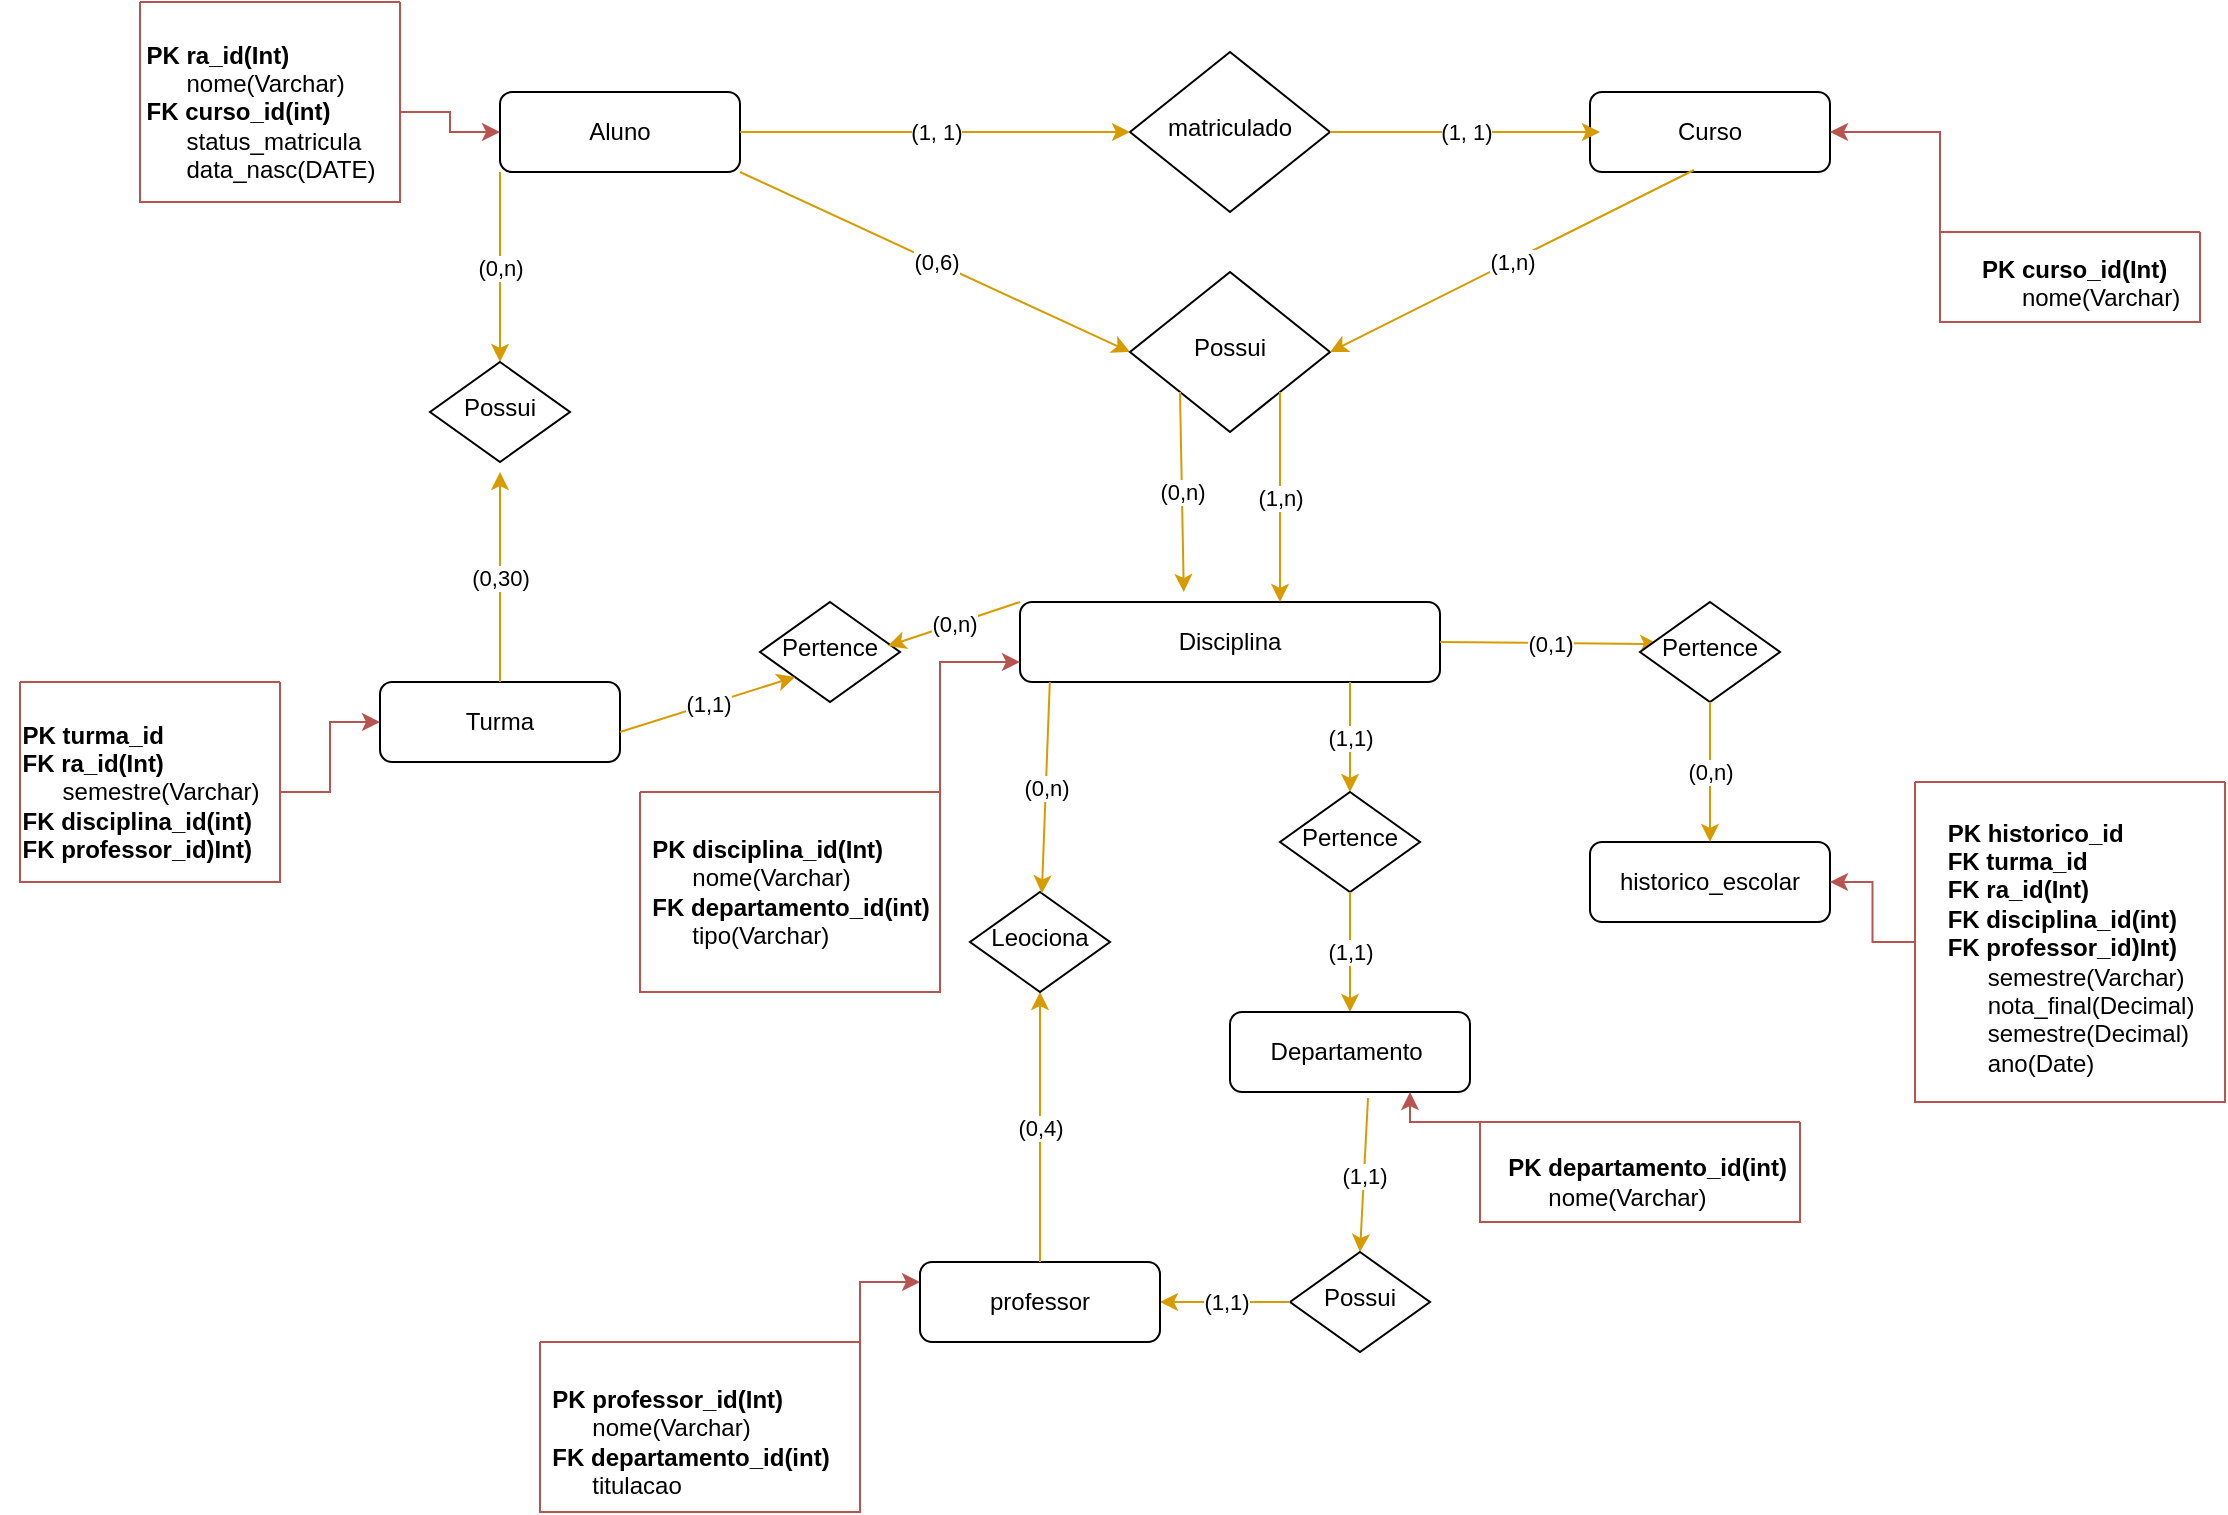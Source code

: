 <mxfile version="24.4.4" type="github">
  <diagram id="C5RBs43oDa-KdzZeNtuy" name="Page-1">
    <mxGraphModel dx="1995" dy="481" grid="1" gridSize="10" guides="1" tooltips="1" connect="1" arrows="1" fold="1" page="1" pageScale="1" pageWidth="1169" pageHeight="827" math="0" shadow="0">
      <root>
        <mxCell id="WIyWlLk6GJQsqaUBKTNV-0" />
        <mxCell id="WIyWlLk6GJQsqaUBKTNV-1" parent="WIyWlLk6GJQsqaUBKTNV-0" />
        <mxCell id="WIyWlLk6GJQsqaUBKTNV-3" value="Aluno" style="rounded=1;whiteSpace=wrap;html=1;fontSize=12;glass=0;strokeWidth=1;shadow=0;" parent="WIyWlLk6GJQsqaUBKTNV-1" vertex="1">
          <mxGeometry x="140" y="75" width="120" height="40" as="geometry" />
        </mxCell>
        <mxCell id="WIyWlLk6GJQsqaUBKTNV-6" value="matriculado" style="rhombus;whiteSpace=wrap;html=1;shadow=0;fontFamily=Helvetica;fontSize=12;align=center;strokeWidth=1;spacing=6;spacingTop=-4;" parent="WIyWlLk6GJQsqaUBKTNV-1" vertex="1">
          <mxGeometry x="455" y="55" width="100" height="80" as="geometry" />
        </mxCell>
        <mxCell id="WIyWlLk6GJQsqaUBKTNV-7" value="Curso" style="rounded=1;whiteSpace=wrap;html=1;fontSize=12;glass=0;strokeWidth=1;shadow=0;" parent="WIyWlLk6GJQsqaUBKTNV-1" vertex="1">
          <mxGeometry x="685" y="75" width="120" height="40" as="geometry" />
        </mxCell>
        <mxCell id="GtkZLF3a1ReEiGem8rHB-0" value="" style="endArrow=classic;html=1;rounded=0;exitX=1;exitY=0.5;exitDx=0;exitDy=0;fontStyle=1;fillColor=#ffe6cc;strokeColor=#d79b00;" edge="1" parent="WIyWlLk6GJQsqaUBKTNV-1" source="WIyWlLk6GJQsqaUBKTNV-6">
          <mxGeometry relative="1" as="geometry">
            <mxPoint x="405" y="180" as="sourcePoint" />
            <mxPoint x="690" y="95" as="targetPoint" />
          </mxGeometry>
        </mxCell>
        <mxCell id="GtkZLF3a1ReEiGem8rHB-1" value="(1, 1)" style="edgeLabel;resizable=0;html=1;;align=center;verticalAlign=middle;" connectable="0" vertex="1" parent="GtkZLF3a1ReEiGem8rHB-0">
          <mxGeometry relative="1" as="geometry" />
        </mxCell>
        <mxCell id="GtkZLF3a1ReEiGem8rHB-4" value="" style="endArrow=classic;html=1;rounded=0;exitX=1;exitY=0.5;exitDx=0;exitDy=0;fontStyle=1;entryX=0;entryY=0.5;entryDx=0;entryDy=0;fillColor=#ffe6cc;strokeColor=#d79b00;" edge="1" parent="WIyWlLk6GJQsqaUBKTNV-1" source="WIyWlLk6GJQsqaUBKTNV-3" target="WIyWlLk6GJQsqaUBKTNV-6">
          <mxGeometry relative="1" as="geometry">
            <mxPoint x="324.5" y="105" as="sourcePoint" />
            <mxPoint x="324.5" y="175" as="targetPoint" />
          </mxGeometry>
        </mxCell>
        <mxCell id="GtkZLF3a1ReEiGem8rHB-5" value="(1, 1)" style="edgeLabel;resizable=0;html=1;;align=center;verticalAlign=middle;" connectable="0" vertex="1" parent="GtkZLF3a1ReEiGem8rHB-4">
          <mxGeometry relative="1" as="geometry" />
        </mxCell>
        <mxCell id="GtkZLF3a1ReEiGem8rHB-6" value="Disciplina" style="rounded=1;whiteSpace=wrap;html=1;fontSize=12;glass=0;strokeWidth=1;shadow=0;" vertex="1" parent="WIyWlLk6GJQsqaUBKTNV-1">
          <mxGeometry x="400" y="330" width="210" height="40" as="geometry" />
        </mxCell>
        <mxCell id="GtkZLF3a1ReEiGem8rHB-7" value="" style="endArrow=classic;html=1;rounded=0;exitX=1;exitY=1;exitDx=0;exitDy=0;entryX=0;entryY=0.5;entryDx=0;entryDy=0;fillColor=#ffe6cc;strokeColor=#d79b00;" edge="1" parent="WIyWlLk6GJQsqaUBKTNV-1" source="WIyWlLk6GJQsqaUBKTNV-3" target="GtkZLF3a1ReEiGem8rHB-9">
          <mxGeometry relative="1" as="geometry">
            <mxPoint x="315" y="185" as="sourcePoint" />
            <mxPoint x="415" y="215" as="targetPoint" />
          </mxGeometry>
        </mxCell>
        <mxCell id="GtkZLF3a1ReEiGem8rHB-8" value="(0,6)" style="edgeLabel;resizable=0;html=1;;align=center;verticalAlign=middle;" connectable="0" vertex="1" parent="GtkZLF3a1ReEiGem8rHB-7">
          <mxGeometry relative="1" as="geometry" />
        </mxCell>
        <mxCell id="GtkZLF3a1ReEiGem8rHB-9" value="Possui" style="rhombus;whiteSpace=wrap;html=1;shadow=0;fontFamily=Helvetica;fontSize=12;align=center;strokeWidth=1;spacing=6;spacingTop=-4;" vertex="1" parent="WIyWlLk6GJQsqaUBKTNV-1">
          <mxGeometry x="455" y="165" width="100" height="80" as="geometry" />
        </mxCell>
        <mxCell id="GtkZLF3a1ReEiGem8rHB-15" value="" style="endArrow=classic;html=1;rounded=0;exitX=0;exitY=1;exitDx=0;exitDy=0;entryX=0.39;entryY=-0.125;entryDx=0;entryDy=0;entryPerimeter=0;fillColor=#ffe6cc;strokeColor=#d79b00;" edge="1" parent="WIyWlLk6GJQsqaUBKTNV-1" source="GtkZLF3a1ReEiGem8rHB-9" target="GtkZLF3a1ReEiGem8rHB-6">
          <mxGeometry relative="1" as="geometry">
            <mxPoint x="475" y="225" as="sourcePoint" />
            <mxPoint x="475" y="305" as="targetPoint" />
          </mxGeometry>
        </mxCell>
        <mxCell id="GtkZLF3a1ReEiGem8rHB-16" value="(0,n)" style="edgeLabel;resizable=0;html=1;;align=center;verticalAlign=middle;" connectable="0" vertex="1" parent="GtkZLF3a1ReEiGem8rHB-15">
          <mxGeometry relative="1" as="geometry" />
        </mxCell>
        <mxCell id="GtkZLF3a1ReEiGem8rHB-19" value="" style="endArrow=classic;html=1;rounded=0;entryX=1;entryY=0.5;entryDx=0;entryDy=0;exitX=0.433;exitY=0.975;exitDx=0;exitDy=0;exitPerimeter=0;fillColor=#ffe6cc;strokeColor=#d79b00;" edge="1" parent="WIyWlLk6GJQsqaUBKTNV-1" source="WIyWlLk6GJQsqaUBKTNV-7" target="GtkZLF3a1ReEiGem8rHB-9">
          <mxGeometry relative="1" as="geometry">
            <mxPoint x="725" y="125" as="sourcePoint" />
            <mxPoint x="695" y="165" as="targetPoint" />
          </mxGeometry>
        </mxCell>
        <mxCell id="GtkZLF3a1ReEiGem8rHB-20" value="(1,n)" style="edgeLabel;resizable=0;html=1;;align=center;verticalAlign=middle;" connectable="0" vertex="1" parent="GtkZLF3a1ReEiGem8rHB-19">
          <mxGeometry relative="1" as="geometry" />
        </mxCell>
        <mxCell id="GtkZLF3a1ReEiGem8rHB-21" value="" style="endArrow=classic;html=1;rounded=0;exitX=1;exitY=1;exitDx=0;exitDy=0;entryX=0.619;entryY=0;entryDx=0;entryDy=0;entryPerimeter=0;fillColor=#ffe6cc;strokeColor=#d79b00;" edge="1" parent="WIyWlLk6GJQsqaUBKTNV-1" source="GtkZLF3a1ReEiGem8rHB-9" target="GtkZLF3a1ReEiGem8rHB-6">
          <mxGeometry relative="1" as="geometry">
            <mxPoint x="550" y="225" as="sourcePoint" />
            <mxPoint x="530" y="305" as="targetPoint" />
          </mxGeometry>
        </mxCell>
        <mxCell id="GtkZLF3a1ReEiGem8rHB-22" value="(1,n)" style="edgeLabel;resizable=0;html=1;;align=center;verticalAlign=middle;" connectable="0" vertex="1" parent="GtkZLF3a1ReEiGem8rHB-21">
          <mxGeometry relative="1" as="geometry" />
        </mxCell>
        <mxCell id="GtkZLF3a1ReEiGem8rHB-23" value="&#xa;&lt;span style=&quot;color: rgba(0, 0, 0, 0); font-family: monospace; font-size: 0px; font-style: normal; font-variant-ligatures: normal; font-variant-caps: normal; font-weight: 400; letter-spacing: normal; orphans: 2; text-align: start; text-indent: 0px; text-transform: none; widows: 2; word-spacing: 0px; -webkit-text-stroke-width: 0px; white-space: nowrap; background-color: rgb(251, 251, 251); text-decoration-thickness: initial; text-decoration-style: initial; text-decoration-color: initial; display: inline !important; float: none;&quot;&gt;%3CmxGraphModel%3E%3Croot%3E%3CmxCell%20id%3D%220%22%2F%3E%3CmxCell%20id%3D%221%22%20parent%3D%220%22%2F%3E%3CmxCell%20id%3D%222%22%20value%3D%22%22%20style%3D%22endArrow%3Dclassic%3Bhtml%3D1%3Brounded%3D0%3BentryX%3D0. 5%3BentryY%3D0%3BentryDx%3D0%3BentryDy%3D0%3B%22%20edge%3D%221%22%20parent%3D%221%22%3E%3CmxGeometry%20relative%3D%221%22%20as%3D%22geometry%22%3E%3CmxPoint%20x%3D%22340%22%20y%3D%22340%22%200%20%20 como%3D%22sourcePoint%22%2F%3E%3CmxPoint%20x%3D%22285%22%20y%3D%22420%22%20as%3D%22targetPoint%22%2F%3E%3C%2FmxGeometry%3E%3C%2FmxCell%3E%3CmxCell%20id%3D%223%22%20value%3D%22(1%2C1)%22% 20style%3D%22edgeLabel%3Bresizable%3D0%3Bhtml%3D1%3B%3Balign%3Dcenter%3BverticalAlign%3Dmiddle%3B%22%20connectable%3D%220%22%20vertex%3D%221%22%20parent%3D%222%22%3E%3CmxGeometry%20relative%3D%221%22%20as%3D%22geometry%22%2F%3E%3C%2FmxCell%3E%3C%2Froot%3E%3C%2FmxGraphModel%3E" style="endArrow=classic;html=1;rounded=0;entryX=0.5;entryY=0;entryDx=0;entryDy=0;fillColor=#ffe6cc;strokeColor=#d79b00;" edge="1" parent="WIyWlLk6GJQsqaUBKTNV-1" target="GtkZLF3a1ReEiGem8rHB-29">
          <mxGeometry relative="1" as="geometry">
            <mxPoint x="565" y="370" as="sourcePoint" />
            <mxPoint x="564.5" y="415" as="targetPoint" />
          </mxGeometry>
        </mxCell>
        <mxCell id="GtkZLF3a1ReEiGem8rHB-24" value="(1,1)" style="edgeLabel;resizable=0;html=1;;align=center;verticalAlign=middle;" connectable="0" vertex="1" parent="GtkZLF3a1ReEiGem8rHB-23">
          <mxGeometry relative="1" as="geometry" />
        </mxCell>
        <mxCell id="GtkZLF3a1ReEiGem8rHB-25" value="" style="endArrow=classic;html=1;rounded=0;exitX=1;exitY=0.5;exitDx=0;exitDy=0;entryX=0.129;entryY=0.42;entryDx=0;entryDy=0;entryPerimeter=0;fillColor=#ffe6cc;strokeColor=#d79b00;" edge="1" parent="WIyWlLk6GJQsqaUBKTNV-1" source="GtkZLF3a1ReEiGem8rHB-6" target="GtkZLF3a1ReEiGem8rHB-39">
          <mxGeometry relative="1" as="geometry">
            <mxPoint x="565" y="345" as="sourcePoint" />
            <mxPoint x="665" y="345" as="targetPoint" />
          </mxGeometry>
        </mxCell>
        <mxCell id="GtkZLF3a1ReEiGem8rHB-26" value="(0,1)" style="edgeLabel;resizable=0;html=1;;align=center;verticalAlign=middle;" connectable="0" vertex="1" parent="GtkZLF3a1ReEiGem8rHB-25">
          <mxGeometry relative="1" as="geometry" />
        </mxCell>
        <mxCell id="GtkZLF3a1ReEiGem8rHB-28" style="edgeStyle=orthogonalEdgeStyle;rounded=0;orthogonalLoop=1;jettySize=auto;html=1;exitX=0;exitY=0.5;exitDx=0;exitDy=0;" edge="1" parent="WIyWlLk6GJQsqaUBKTNV-1">
          <mxGeometry relative="1" as="geometry">
            <mxPoint x="395" y="485" as="sourcePoint" />
            <mxPoint x="395" y="485" as="targetPoint" />
          </mxGeometry>
        </mxCell>
        <mxCell id="GtkZLF3a1ReEiGem8rHB-29" value="Pertence" style="rhombus;whiteSpace=wrap;html=1;shadow=0;fontFamily=Helvetica;fontSize=12;align=center;strokeWidth=1;spacing=6;spacingTop=-4;" vertex="1" parent="WIyWlLk6GJQsqaUBKTNV-1">
          <mxGeometry x="530" y="425" width="70" height="50" as="geometry" />
        </mxCell>
        <mxCell id="GtkZLF3a1ReEiGem8rHB-30" value="&#xa;&lt;span style=&quot;color: rgba(0, 0, 0, 0); font-family: monospace; font-size: 0px; font-style: normal; font-variant-ligatures: normal; font-variant-caps: normal; font-weight: 400; letter-spacing: normal; orphans: 2; text-align: start; text-indent: 0px; text-transform: none; widows: 2; word-spacing: 0px; -webkit-text-stroke-width: 0px; white-space: nowrap; background-color: rgb(251, 251, 251); text-decoration-thickness: initial; text-decoration-style: initial; text-decoration-color: initial; display: inline !important; float: none;&quot;&gt;%3CmxGraphModel%3E%3Croot%3E%3CmxCell%20id%3D%220%22%2F%3E%3CmxCell%20id%3D%221%22%20parent%3D%220%22%2F%3E%3CmxCell%20id%3D%222%22%20value%3D%22%22%20style%3D%22endArrow%3Dclassic%3Bhtml%3D1%3Brounded%3D0%3BentryX%3D0. 5%3BentryY%3D0%3BentryDx%3D0%3BentryDy%3D0%3B%22%20edge%3D%221%22%20parent%3D%221%22%3E%3CmxGeometry%20relative%3D%221%22%20as%3D%22geometry%22%3E%3CmxPoint%20x%3D%22340%22%20y%3D%22340%22%200%20%20 como%3D%22sourcePoint%22%2F%3E%3CmxPoint%20x%3D%22285%22%20y%3D%22420%22%20as%3D%22targetPoint%22%2F%3E%3C%2FmxGeometry%3E%3C%2FmxCell%3E%3CmxCell%20id%3D%223%22%20value%3D%22(1%2C1)%22% 20style%3D%22edgeLabel%3Bresizable%3D0%3Bhtml%3D1%3B%3Balign%3Dcenter%3BverticalAlign%3Dmiddle%3B%22%20connectable%3D%220%22%20vertex%3D%221%22%20parent%3D%222%22%3E%3CmxGeometry%20relative%3D%221%22%20as%3D%22geometry%22%2F%3E%3C%2FmxCell%3E%3C%2Froot%3E%3C%2FmxGraphModel%3E" style="endArrow=classic;html=1;rounded=0;exitX=0.5;exitY=1;exitDx=0;exitDy=0;entryX=0.5;entryY=0;entryDx=0;entryDy=0;fillColor=#ffe6cc;strokeColor=#d79b00;" edge="1" parent="WIyWlLk6GJQsqaUBKTNV-1" source="GtkZLF3a1ReEiGem8rHB-29" target="GtkZLF3a1ReEiGem8rHB-32">
          <mxGeometry relative="1" as="geometry">
            <mxPoint x="518.5" y="495" as="sourcePoint" />
            <mxPoint x="515" y="545" as="targetPoint" />
          </mxGeometry>
        </mxCell>
        <mxCell id="GtkZLF3a1ReEiGem8rHB-31" value="(1,1)" style="edgeLabel;resizable=0;html=1;;align=center;verticalAlign=middle;" connectable="0" vertex="1" parent="GtkZLF3a1ReEiGem8rHB-30">
          <mxGeometry relative="1" as="geometry" />
        </mxCell>
        <mxCell id="GtkZLF3a1ReEiGem8rHB-32" value="Departamento&amp;nbsp;" style="rounded=1;whiteSpace=wrap;html=1;fontSize=12;glass=0;strokeWidth=1;shadow=0;" vertex="1" parent="WIyWlLk6GJQsqaUBKTNV-1">
          <mxGeometry x="505" y="535" width="120" height="40" as="geometry" />
        </mxCell>
        <mxCell id="GtkZLF3a1ReEiGem8rHB-38" value="historico_escolar" style="rounded=1;whiteSpace=wrap;html=1;fontSize=12;glass=0;strokeWidth=1;shadow=0;" vertex="1" parent="WIyWlLk6GJQsqaUBKTNV-1">
          <mxGeometry x="685" y="450" width="120" height="40" as="geometry" />
        </mxCell>
        <mxCell id="GtkZLF3a1ReEiGem8rHB-39" value="Pertence" style="rhombus;whiteSpace=wrap;html=1;shadow=0;fontFamily=Helvetica;fontSize=12;align=center;strokeWidth=1;spacing=6;spacingTop=-4;" vertex="1" parent="WIyWlLk6GJQsqaUBKTNV-1">
          <mxGeometry x="710" y="330" width="70" height="50" as="geometry" />
        </mxCell>
        <mxCell id="GtkZLF3a1ReEiGem8rHB-40" value="&#xa;&lt;span style=&quot;color: rgba(0, 0, 0, 0); font-family: monospace; font-size: 0px; font-style: normal; font-variant-ligatures: normal; font-variant-caps: normal; font-weight: 400; letter-spacing: normal; orphans: 2; text-align: start; text-indent: 0px; text-transform: none; widows: 2; word-spacing: 0px; -webkit-text-stroke-width: 0px; white-space: nowrap; background-color: rgb(251, 251, 251); text-decoration-thickness: initial; text-decoration-style: initial; text-decoration-color: initial; display: inline !important; float: none;&quot;&gt;%3CmxGraphModel%3E%3Croot%3E%3CmxCell%20id%3D%220%22%2F%3E%3CmxCell%20id%3D%221%22%20parent%3D%220%22%2F%3E%3CmxCell%20id%3D%222%22%20value%3D%22%22%20style%3D%22endArrow%3Dclassic%3Bhtml%3D1%3Brounded%3D0%3BentryX%3D0. 5%3BentryY%3D0%3BentryDx%3D0%3BentryDy%3D0%3B%22%20edge%3D%221%22%20parent%3D%221%22%3E%3CmxGeometry%20relative%3D%221%22%20as%3D%22geometry%22%3E%3CmxPoint%20x%3D%22340%22%20y%3D%22340%22%200%20%20 como%3D%22sourcePoint%22%2F%3E%3CmxPoint%20x%3D%22285%22%20y%3D%22420%22%20as%3D%22targetPoint%22%2F%3E%3C%2FmxGeometry%3E%3C%2FmxCell%3E%3CmxCell%20id%3D%223%22%20value%3D%22(1%2C1)%22% 20style%3D%22edgeLabel%3Bresizable%3D0%3Bhtml%3D1%3B%3Balign%3Dcenter%3BverticalAlign%3Dmiddle%3B%22%20connectable%3D%220%22%20vertex%3D%221%22%20parent%3D%222%22%3E%3CmxGeometry%20relative%3D%221%22%20as%3D%22geometry%22%2F%3E%3C%2FmxCell%3E%3C%2Froot%3E%3C%2FmxGraphModel%3E" style="endArrow=classic;html=1;rounded=0;exitX=0.5;exitY=1;exitDx=0;exitDy=0;fillColor=#ffe6cc;strokeColor=#d79b00;" edge="1" parent="WIyWlLk6GJQsqaUBKTNV-1" source="GtkZLF3a1ReEiGem8rHB-39" target="GtkZLF3a1ReEiGem8rHB-38">
          <mxGeometry relative="1" as="geometry">
            <mxPoint x="700" y="375" as="sourcePoint" />
            <mxPoint x="745" y="425" as="targetPoint" />
          </mxGeometry>
        </mxCell>
        <mxCell id="GtkZLF3a1ReEiGem8rHB-41" value="(0,n)" style="edgeLabel;resizable=0;html=1;;align=center;verticalAlign=middle;" connectable="0" vertex="1" parent="GtkZLF3a1ReEiGem8rHB-40">
          <mxGeometry relative="1" as="geometry" />
        </mxCell>
        <mxCell id="GtkZLF3a1ReEiGem8rHB-42" value="" style="endArrow=classic;html=1;rounded=0;entryX=0.5;entryY=0;entryDx=0;entryDy=0;exitX=0.575;exitY=1.075;exitDx=0;exitDy=0;exitPerimeter=0;fillColor=#ffe6cc;strokeColor=#d79b00;" edge="1" parent="WIyWlLk6GJQsqaUBKTNV-1" source="GtkZLF3a1ReEiGem8rHB-32" target="GtkZLF3a1ReEiGem8rHB-44">
          <mxGeometry relative="1" as="geometry">
            <mxPoint x="575" y="605" as="sourcePoint" />
            <mxPoint x="565" y="665" as="targetPoint" />
          </mxGeometry>
        </mxCell>
        <mxCell id="GtkZLF3a1ReEiGem8rHB-43" value="(1,1)" style="edgeLabel;resizable=0;html=1;;align=center;verticalAlign=middle;" connectable="0" vertex="1" parent="GtkZLF3a1ReEiGem8rHB-42">
          <mxGeometry relative="1" as="geometry" />
        </mxCell>
        <mxCell id="GtkZLF3a1ReEiGem8rHB-44" value="Possui" style="rhombus;whiteSpace=wrap;html=1;shadow=0;fontFamily=Helvetica;fontSize=12;align=center;strokeWidth=1;spacing=6;spacingTop=-4;" vertex="1" parent="WIyWlLk6GJQsqaUBKTNV-1">
          <mxGeometry x="535" y="655" width="70" height="50" as="geometry" />
        </mxCell>
        <mxCell id="GtkZLF3a1ReEiGem8rHB-45" value="" style="endArrow=classic;html=1;rounded=0;exitX=0;exitY=0.5;exitDx=0;exitDy=0;entryX=1;entryY=0.5;entryDx=0;entryDy=0;fillColor=#ffe6cc;strokeColor=#d79b00;" edge="1" parent="WIyWlLk6GJQsqaUBKTNV-1" source="GtkZLF3a1ReEiGem8rHB-44" target="GtkZLF3a1ReEiGem8rHB-47">
          <mxGeometry relative="1" as="geometry">
            <mxPoint x="425" y="645" as="sourcePoint" />
            <mxPoint x="425.5" y="705" as="targetPoint" />
          </mxGeometry>
        </mxCell>
        <mxCell id="GtkZLF3a1ReEiGem8rHB-46" value="(1,1)" style="edgeLabel;resizable=0;html=1;;align=center;verticalAlign=middle;" connectable="0" vertex="1" parent="GtkZLF3a1ReEiGem8rHB-45">
          <mxGeometry relative="1" as="geometry" />
        </mxCell>
        <mxCell id="GtkZLF3a1ReEiGem8rHB-47" value="professor" style="rounded=1;whiteSpace=wrap;html=1;fontSize=12;glass=0;strokeWidth=1;shadow=0;" vertex="1" parent="WIyWlLk6GJQsqaUBKTNV-1">
          <mxGeometry x="350" y="660" width="120" height="40" as="geometry" />
        </mxCell>
        <mxCell id="GtkZLF3a1ReEiGem8rHB-48" value="" style="endArrow=classic;html=1;rounded=0;exitX=0.5;exitY=0;exitDx=0;exitDy=0;entryX=0.5;entryY=1;entryDx=0;entryDy=0;fillColor=#ffe6cc;strokeColor=#d79b00;" edge="1" parent="WIyWlLk6GJQsqaUBKTNV-1" source="GtkZLF3a1ReEiGem8rHB-47" target="GtkZLF3a1ReEiGem8rHB-50">
          <mxGeometry relative="1" as="geometry">
            <mxPoint x="355.0" y="746.03" as="sourcePoint" />
            <mxPoint x="385" y="645" as="targetPoint" />
          </mxGeometry>
        </mxCell>
        <mxCell id="GtkZLF3a1ReEiGem8rHB-49" value="(0,4)" style="edgeLabel;resizable=0;html=1;;align=center;verticalAlign=middle;" connectable="0" vertex="1" parent="GtkZLF3a1ReEiGem8rHB-48">
          <mxGeometry relative="1" as="geometry" />
        </mxCell>
        <mxCell id="GtkZLF3a1ReEiGem8rHB-50" value="Leociona" style="rhombus;whiteSpace=wrap;html=1;shadow=0;fontFamily=Helvetica;fontSize=12;align=center;strokeWidth=1;spacing=6;spacingTop=-4;" vertex="1" parent="WIyWlLk6GJQsqaUBKTNV-1">
          <mxGeometry x="375" y="475" width="70" height="50" as="geometry" />
        </mxCell>
        <mxCell id="GtkZLF3a1ReEiGem8rHB-51" value="" style="endArrow=classic;html=1;rounded=0;exitX=0.071;exitY=1;exitDx=0;exitDy=0;exitPerimeter=0;fillColor=#ffe6cc;strokeColor=#d79b00;" edge="1" parent="WIyWlLk6GJQsqaUBKTNV-1" source="GtkZLF3a1ReEiGem8rHB-6" target="GtkZLF3a1ReEiGem8rHB-50">
          <mxGeometry relative="1" as="geometry">
            <mxPoint x="425" y="345" as="sourcePoint" />
            <mxPoint x="425" y="475" as="targetPoint" />
          </mxGeometry>
        </mxCell>
        <mxCell id="GtkZLF3a1ReEiGem8rHB-52" value="(0,n)" style="edgeLabel;resizable=0;html=1;;align=center;verticalAlign=middle;" connectable="0" vertex="1" parent="GtkZLF3a1ReEiGem8rHB-51">
          <mxGeometry relative="1" as="geometry" />
        </mxCell>
        <mxCell id="GtkZLF3a1ReEiGem8rHB-57" value="Turma" style="rounded=1;whiteSpace=wrap;html=1;fontSize=12;glass=0;strokeWidth=1;shadow=0;" vertex="1" parent="WIyWlLk6GJQsqaUBKTNV-1">
          <mxGeometry x="80" y="370" width="120" height="40" as="geometry" />
        </mxCell>
        <mxCell id="GtkZLF3a1ReEiGem8rHB-61" value="" style="endArrow=classic;html=1;rounded=0;entryX=0.5;entryY=1;entryDx=0;entryDy=0;fillColor=#ffe6cc;strokeColor=#d79b00;" edge="1" parent="WIyWlLk6GJQsqaUBKTNV-1" source="GtkZLF3a1ReEiGem8rHB-57">
          <mxGeometry relative="1" as="geometry">
            <mxPoint x="140" y="365" as="sourcePoint" />
            <mxPoint x="140" y="265" as="targetPoint" />
          </mxGeometry>
        </mxCell>
        <mxCell id="GtkZLF3a1ReEiGem8rHB-62" value="(0,30)" style="edgeLabel;resizable=0;html=1;;align=center;verticalAlign=middle;" connectable="0" vertex="1" parent="GtkZLF3a1ReEiGem8rHB-61">
          <mxGeometry relative="1" as="geometry" />
        </mxCell>
        <mxCell id="GtkZLF3a1ReEiGem8rHB-63" value="" style="endArrow=classic;html=1;rounded=0;entryX=0.5;entryY=0;entryDx=0;entryDy=0;exitX=0;exitY=1;exitDx=0;exitDy=0;fillColor=#ffe6cc;strokeColor=#d79b00;" edge="1" parent="WIyWlLk6GJQsqaUBKTNV-1" source="WIyWlLk6GJQsqaUBKTNV-3" target="GtkZLF3a1ReEiGem8rHB-60">
          <mxGeometry relative="1" as="geometry">
            <mxPoint x="140" y="120" as="sourcePoint" />
            <mxPoint x="140" y="215" as="targetPoint" />
          </mxGeometry>
        </mxCell>
        <mxCell id="GtkZLF3a1ReEiGem8rHB-64" value="(0,n)" style="edgeLabel;resizable=0;html=1;;align=center;verticalAlign=middle;" connectable="0" vertex="1" parent="GtkZLF3a1ReEiGem8rHB-63">
          <mxGeometry relative="1" as="geometry" />
        </mxCell>
        <mxCell id="GtkZLF3a1ReEiGem8rHB-60" value="Possui" style="rhombus;whiteSpace=wrap;html=1;shadow=0;fontFamily=Helvetica;fontSize=12;align=center;strokeWidth=1;spacing=6;spacingTop=-4;" vertex="1" parent="WIyWlLk6GJQsqaUBKTNV-1">
          <mxGeometry x="105" y="210" width="70" height="50" as="geometry" />
        </mxCell>
        <mxCell id="GtkZLF3a1ReEiGem8rHB-65" value="Pertence" style="rhombus;whiteSpace=wrap;html=1;shadow=0;fontFamily=Helvetica;fontSize=12;align=center;strokeWidth=1;spacing=6;spacingTop=-4;" vertex="1" parent="WIyWlLk6GJQsqaUBKTNV-1">
          <mxGeometry x="270" y="330" width="70" height="50" as="geometry" />
        </mxCell>
        <mxCell id="GtkZLF3a1ReEiGem8rHB-66" value="" style="endArrow=classic;html=1;rounded=0;entryX=0;entryY=1;entryDx=0;entryDy=0;exitX=1;exitY=0.75;exitDx=0;exitDy=0;fillColor=#ffe6cc;strokeColor=#d79b00;" edge="1" parent="WIyWlLk6GJQsqaUBKTNV-1" target="GtkZLF3a1ReEiGem8rHB-65">
          <mxGeometry relative="1" as="geometry">
            <mxPoint x="200" y="395" as="sourcePoint" />
            <mxPoint x="335" y="384.5" as="targetPoint" />
          </mxGeometry>
        </mxCell>
        <mxCell id="GtkZLF3a1ReEiGem8rHB-67" value="(1,1)" style="edgeLabel;resizable=0;html=1;;align=center;verticalAlign=middle;" connectable="0" vertex="1" parent="GtkZLF3a1ReEiGem8rHB-66">
          <mxGeometry relative="1" as="geometry" />
        </mxCell>
        <mxCell id="GtkZLF3a1ReEiGem8rHB-68" value="" style="endArrow=classic;html=1;rounded=0;exitX=0;exitY=0;exitDx=0;exitDy=0;entryX=0.914;entryY=0.44;entryDx=0;entryDy=0;entryPerimeter=0;fillColor=#ffe6cc;strokeColor=#d79b00;" edge="1" parent="WIyWlLk6GJQsqaUBKTNV-1" source="GtkZLF3a1ReEiGem8rHB-6" target="GtkZLF3a1ReEiGem8rHB-65">
          <mxGeometry relative="1" as="geometry">
            <mxPoint x="335" y="275" as="sourcePoint" />
            <mxPoint x="435" y="275" as="targetPoint" />
          </mxGeometry>
        </mxCell>
        <mxCell id="GtkZLF3a1ReEiGem8rHB-69" value="(0,n)" style="edgeLabel;resizable=0;html=1;;align=center;verticalAlign=middle;" connectable="0" vertex="1" parent="GtkZLF3a1ReEiGem8rHB-68">
          <mxGeometry relative="1" as="geometry" />
        </mxCell>
        <mxCell id="GtkZLF3a1ReEiGem8rHB-145" value="" style="swimlane;startSize=0;fillColor=#f8cecc;strokeColor=#b85450;" vertex="1" parent="WIyWlLk6GJQsqaUBKTNV-1">
          <mxGeometry x="-40" y="30" width="130" height="100" as="geometry" />
        </mxCell>
        <mxCell id="GtkZLF3a1ReEiGem8rHB-143" value="&lt;div style=&quot;text-align: justify;&quot;&gt;&lt;span style=&quot;background-color: initial;&quot;&gt;&lt;b&gt;PK ra_id(Int)&lt;/b&gt;&lt;/span&gt;&lt;/div&gt;&lt;div style=&quot;text-align: justify;&quot;&gt;&amp;nbsp; &amp;nbsp; &amp;nbsp; nome(Varchar)&lt;/div&gt;&lt;div style=&quot;text-align: justify;&quot;&gt;&lt;b&gt;FK curso_id(int)&lt;/b&gt;&lt;/div&gt;&lt;div style=&quot;text-align: justify;&quot;&gt;&amp;nbsp; &amp;nbsp; &amp;nbsp; status_matricula&lt;/div&gt;&lt;div style=&quot;text-align: justify;&quot;&gt;&amp;nbsp; &amp;nbsp; &amp;nbsp; data_nasc(DATE)&lt;/div&gt;" style="text;html=1;align=center;verticalAlign=middle;resizable=0;points=[];autosize=1;strokeColor=none;fillColor=none;" vertex="1" parent="GtkZLF3a1ReEiGem8rHB-145">
          <mxGeometry x="-10" y="10" width="140" height="90" as="geometry" />
        </mxCell>
        <mxCell id="GtkZLF3a1ReEiGem8rHB-150" value="" style="swimlane;startSize=0;fillColor=#f8cecc;strokeColor=#b85450;" vertex="1" parent="WIyWlLk6GJQsqaUBKTNV-1">
          <mxGeometry x="-100" y="370" width="130" height="100" as="geometry" />
        </mxCell>
        <mxCell id="GtkZLF3a1ReEiGem8rHB-151" value="&lt;div style=&quot;text-align: justify;&quot;&gt;&lt;span style=&quot;background-color: initial;&quot;&gt;&lt;b&gt;PK turma_id&lt;/b&gt;&lt;/span&gt;&lt;/div&gt;&lt;div style=&quot;text-align: justify;&quot;&gt;&lt;span style=&quot;background-color: initial;&quot;&gt;&lt;b&gt;FK ra_id(Int)&lt;/b&gt;&lt;/span&gt;&lt;/div&gt;&lt;div style=&quot;text-align: justify;&quot;&gt;&amp;nbsp; &amp;nbsp; &amp;nbsp; semestre(Varchar)&lt;/div&gt;&lt;div style=&quot;text-align: justify;&quot;&gt;&lt;b&gt;FK disciplina_id(int)&lt;/b&gt;&lt;/div&gt;&lt;div style=&quot;text-align: justify;&quot;&gt;&lt;b&gt;FK professor_id)Int)&lt;/b&gt;&lt;/div&gt;" style="text;html=1;align=center;verticalAlign=middle;resizable=0;points=[];autosize=1;strokeColor=none;fillColor=none;" vertex="1" parent="GtkZLF3a1ReEiGem8rHB-150">
          <mxGeometry x="-10" y="10" width="140" height="90" as="geometry" />
        </mxCell>
        <mxCell id="GtkZLF3a1ReEiGem8rHB-152" value="" style="edgeStyle=orthogonalEdgeStyle;rounded=0;orthogonalLoop=1;jettySize=auto;html=1;fillColor=#f8cecc;strokeColor=#b85450;" edge="1" parent="WIyWlLk6GJQsqaUBKTNV-1" source="GtkZLF3a1ReEiGem8rHB-143" target="WIyWlLk6GJQsqaUBKTNV-3">
          <mxGeometry relative="1" as="geometry" />
        </mxCell>
        <mxCell id="GtkZLF3a1ReEiGem8rHB-153" style="edgeStyle=orthogonalEdgeStyle;rounded=0;orthogonalLoop=1;jettySize=auto;html=1;fillColor=#f8cecc;strokeColor=#b85450;" edge="1" parent="WIyWlLk6GJQsqaUBKTNV-1" source="GtkZLF3a1ReEiGem8rHB-151" target="GtkZLF3a1ReEiGem8rHB-57">
          <mxGeometry relative="1" as="geometry" />
        </mxCell>
        <mxCell id="GtkZLF3a1ReEiGem8rHB-156" style="edgeStyle=orthogonalEdgeStyle;rounded=0;orthogonalLoop=1;jettySize=auto;html=1;exitX=1;exitY=0;exitDx=0;exitDy=0;entryX=0;entryY=0.75;entryDx=0;entryDy=0;fillColor=#f8cecc;strokeColor=#b85450;" edge="1" parent="WIyWlLk6GJQsqaUBKTNV-1" source="GtkZLF3a1ReEiGem8rHB-154" target="GtkZLF3a1ReEiGem8rHB-6">
          <mxGeometry relative="1" as="geometry">
            <Array as="points">
              <mxPoint x="360" y="360" />
            </Array>
          </mxGeometry>
        </mxCell>
        <mxCell id="GtkZLF3a1ReEiGem8rHB-154" value="" style="swimlane;startSize=0;fillColor=#f8cecc;strokeColor=#b85450;" vertex="1" parent="WIyWlLk6GJQsqaUBKTNV-1">
          <mxGeometry x="210" y="425" width="150" height="100" as="geometry" />
        </mxCell>
        <mxCell id="GtkZLF3a1ReEiGem8rHB-155" value="&lt;div style=&quot;text-align: justify;&quot;&gt;&lt;span style=&quot;background-color: initial;&quot;&gt;&lt;b&gt;PK disciplina_id(Int)&lt;/b&gt;&lt;/span&gt;&lt;/div&gt;&lt;div style=&quot;text-align: justify;&quot;&gt;&amp;nbsp; &amp;nbsp; &amp;nbsp; nome(Varchar)&lt;/div&gt;&lt;div style=&quot;text-align: justify;&quot;&gt;&lt;b&gt;FK departamento_id(int)&lt;/b&gt;&lt;/div&gt;&lt;div style=&quot;text-align: justify;&quot;&gt;&amp;nbsp; &amp;nbsp; &amp;nbsp; tipo(Varchar)&lt;/div&gt;" style="text;html=1;align=center;verticalAlign=middle;resizable=0;points=[];autosize=1;strokeColor=none;fillColor=none;" vertex="1" parent="GtkZLF3a1ReEiGem8rHB-154">
          <mxGeometry x="-5" y="15" width="160" height="70" as="geometry" />
        </mxCell>
        <mxCell id="GtkZLF3a1ReEiGem8rHB-160" style="edgeStyle=orthogonalEdgeStyle;rounded=0;orthogonalLoop=1;jettySize=auto;html=1;exitX=1;exitY=0;exitDx=0;exitDy=0;entryX=0;entryY=0.25;entryDx=0;entryDy=0;fillColor=#f8cecc;strokeColor=#b85450;" edge="1" parent="WIyWlLk6GJQsqaUBKTNV-1" source="GtkZLF3a1ReEiGem8rHB-158" target="GtkZLF3a1ReEiGem8rHB-47">
          <mxGeometry relative="1" as="geometry" />
        </mxCell>
        <mxCell id="GtkZLF3a1ReEiGem8rHB-158" value="" style="swimlane;startSize=0;fillColor=#f8cecc;strokeColor=#b85450;" vertex="1" parent="WIyWlLk6GJQsqaUBKTNV-1">
          <mxGeometry x="160" y="700" width="160" height="85" as="geometry" />
        </mxCell>
        <mxCell id="GtkZLF3a1ReEiGem8rHB-159" value="&lt;div style=&quot;text-align: justify;&quot;&gt;&lt;span style=&quot;background-color: initial;&quot;&gt;&lt;b&gt;PK professor_id(Int)&lt;/b&gt;&lt;/span&gt;&lt;/div&gt;&lt;div style=&quot;text-align: justify;&quot;&gt;&amp;nbsp; &amp;nbsp; &amp;nbsp; nome(Varchar)&lt;/div&gt;&lt;div style=&quot;text-align: justify;&quot;&gt;&lt;b&gt;FK departamento_id(int)&lt;/b&gt;&lt;/div&gt;&lt;div style=&quot;text-align: justify;&quot;&gt;&amp;nbsp; &amp;nbsp; &amp;nbsp; titulacao&lt;/div&gt;" style="text;html=1;align=center;verticalAlign=middle;resizable=0;points=[];autosize=1;strokeColor=none;fillColor=none;" vertex="1" parent="GtkZLF3a1ReEiGem8rHB-158">
          <mxGeometry x="-5" y="15" width="160" height="70" as="geometry" />
        </mxCell>
        <mxCell id="GtkZLF3a1ReEiGem8rHB-166" style="edgeStyle=orthogonalEdgeStyle;rounded=0;orthogonalLoop=1;jettySize=auto;html=1;exitX=0;exitY=0;exitDx=0;exitDy=0;entryX=0.75;entryY=1;entryDx=0;entryDy=0;fillColor=#f8cecc;strokeColor=#b85450;" edge="1" parent="WIyWlLk6GJQsqaUBKTNV-1" source="GtkZLF3a1ReEiGem8rHB-164" target="GtkZLF3a1ReEiGem8rHB-32">
          <mxGeometry relative="1" as="geometry" />
        </mxCell>
        <mxCell id="GtkZLF3a1ReEiGem8rHB-164" value="" style="swimlane;startSize=0;fillColor=#f8cecc;strokeColor=#b85450;" vertex="1" parent="WIyWlLk6GJQsqaUBKTNV-1">
          <mxGeometry x="630" y="590" width="160" height="50" as="geometry" />
        </mxCell>
        <mxCell id="GtkZLF3a1ReEiGem8rHB-165" value="&lt;div style=&quot;text-align: justify;&quot;&gt;&lt;b style=&quot;background-color: initial;&quot;&gt;PK departamento_id(int)&lt;/b&gt;&lt;span style=&quot;background-color: initial;&quot;&gt;&amp;nbsp; &amp;nbsp;&amp;nbsp;&lt;/span&gt;&lt;/div&gt;&lt;div style=&quot;text-align: justify;&quot;&gt;&lt;span style=&quot;background-color: initial;&quot;&gt;&amp;nbsp; &amp;nbsp; &amp;nbsp; nome(Varchar)&lt;/span&gt;&lt;/div&gt;" style="text;html=1;align=center;verticalAlign=middle;resizable=0;points=[];autosize=1;strokeColor=none;fillColor=none;" vertex="1" parent="GtkZLF3a1ReEiGem8rHB-164">
          <mxGeometry y="10" width="180" height="40" as="geometry" />
        </mxCell>
        <mxCell id="GtkZLF3a1ReEiGem8rHB-170" style="edgeStyle=orthogonalEdgeStyle;rounded=0;orthogonalLoop=1;jettySize=auto;html=1;exitX=0;exitY=0.5;exitDx=0;exitDy=0;entryX=1;entryY=0.5;entryDx=0;entryDy=0;fillColor=#f8cecc;strokeColor=#b85450;" edge="1" parent="WIyWlLk6GJQsqaUBKTNV-1" source="GtkZLF3a1ReEiGem8rHB-168" target="GtkZLF3a1ReEiGem8rHB-38">
          <mxGeometry relative="1" as="geometry" />
        </mxCell>
        <mxCell id="GtkZLF3a1ReEiGem8rHB-168" value="" style="swimlane;startSize=0;fillColor=#f8cecc;strokeColor=#b85450;" vertex="1" parent="WIyWlLk6GJQsqaUBKTNV-1">
          <mxGeometry x="847.5" y="420" width="155" height="160" as="geometry" />
        </mxCell>
        <mxCell id="GtkZLF3a1ReEiGem8rHB-169" value="&lt;div style=&quot;text-align: justify;&quot;&gt;&lt;span style=&quot;background-color: initial;&quot;&gt;&lt;b&gt;PK historico_id&lt;/b&gt;&lt;/span&gt;&lt;/div&gt;&lt;div style=&quot;text-align: justify;&quot;&gt;&lt;span style=&quot;background-color: initial;&quot;&gt;&lt;b&gt;FK turma_id&lt;/b&gt;&lt;/span&gt;&lt;/div&gt;&lt;div style=&quot;text-align: justify;&quot;&gt;&lt;span style=&quot;background-color: initial;&quot;&gt;&lt;b&gt;FK ra_id(Int)&lt;/b&gt;&lt;/span&gt;&lt;/div&gt;&lt;div style=&quot;text-align: justify;&quot;&gt;&lt;b style=&quot;background-color: initial;&quot;&gt;FK disciplina_id(int)&lt;/b&gt;&lt;br&gt;&lt;/div&gt;&lt;div style=&quot;text-align: justify;&quot;&gt;&lt;b&gt;FK professor_id)Int)&lt;/b&gt;&lt;/div&gt;&lt;div style=&quot;text-align: justify;&quot;&gt;&lt;div&gt;&amp;nbsp; &amp;nbsp; &amp;nbsp; semestre(Varchar)&lt;/div&gt;&lt;div&gt;&lt;div&gt;&amp;nbsp; &amp;nbsp; &amp;nbsp; nota_final(Decimal)&lt;/div&gt;&lt;/div&gt;&lt;div&gt;&lt;div&gt;&amp;nbsp; &amp;nbsp; &amp;nbsp; semestre(Decimal)&lt;/div&gt;&lt;/div&gt;&lt;div&gt;&lt;div&gt;&amp;nbsp; &amp;nbsp; &amp;nbsp; ano(Date)&lt;/div&gt;&lt;/div&gt;&lt;div&gt;&lt;br&gt;&lt;/div&gt;&lt;/div&gt;" style="text;html=1;align=center;verticalAlign=middle;resizable=0;points=[];autosize=1;strokeColor=none;fillColor=none;" vertex="1" parent="GtkZLF3a1ReEiGem8rHB-168">
          <mxGeometry x="2.5" y="10" width="150" height="160" as="geometry" />
        </mxCell>
        <mxCell id="GtkZLF3a1ReEiGem8rHB-173" style="edgeStyle=orthogonalEdgeStyle;rounded=0;orthogonalLoop=1;jettySize=auto;html=1;exitX=0;exitY=0;exitDx=0;exitDy=0;entryX=1;entryY=0.5;entryDx=0;entryDy=0;fillColor=#f8cecc;strokeColor=#b85450;" edge="1" parent="WIyWlLk6GJQsqaUBKTNV-1" source="GtkZLF3a1ReEiGem8rHB-171" target="WIyWlLk6GJQsqaUBKTNV-7">
          <mxGeometry relative="1" as="geometry" />
        </mxCell>
        <mxCell id="GtkZLF3a1ReEiGem8rHB-171" value="" style="swimlane;startSize=0;fillColor=#f8cecc;strokeColor=#b85450;" vertex="1" parent="WIyWlLk6GJQsqaUBKTNV-1">
          <mxGeometry x="860" y="145" width="130" height="45" as="geometry" />
        </mxCell>
        <mxCell id="GtkZLF3a1ReEiGem8rHB-172" value="&lt;div style=&quot;text-align: justify;&quot;&gt;&lt;span style=&quot;background-color: initial;&quot;&gt;&lt;b&gt;PK curso_id(Int)&lt;/b&gt;&lt;/span&gt;&lt;/div&gt;&lt;div style=&quot;text-align: justify;&quot;&gt;&amp;nbsp; &amp;nbsp; &amp;nbsp; nome(Varchar)&lt;/div&gt;&lt;div style=&quot;text-align: justify;&quot;&gt;&lt;br&gt;&lt;/div&gt;" style="text;html=1;align=center;verticalAlign=middle;resizable=0;points=[];autosize=1;" vertex="1" parent="GtkZLF3a1ReEiGem8rHB-171">
          <mxGeometry x="10" y="2.5" width="120" height="60" as="geometry" />
        </mxCell>
      </root>
    </mxGraphModel>
  </diagram>
</mxfile>
